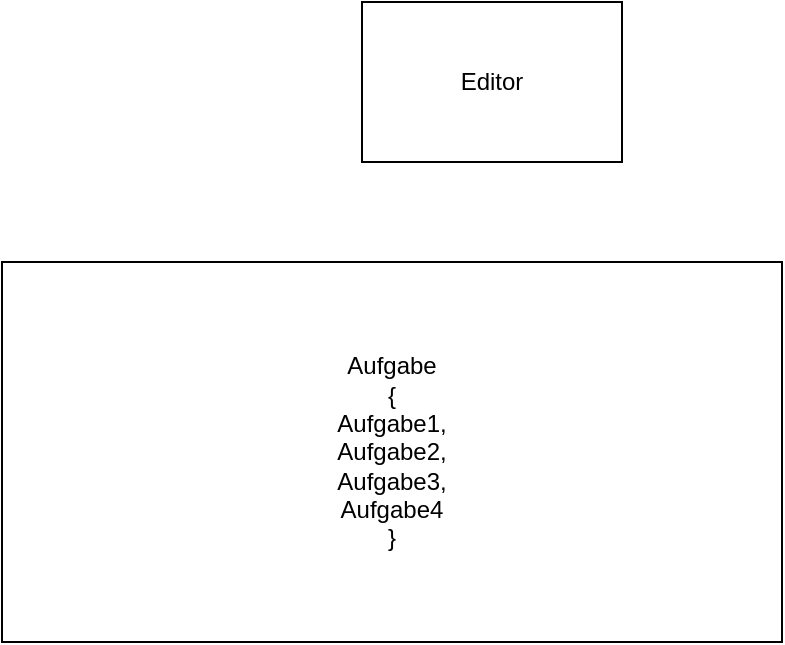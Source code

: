 <mxfile version="24.7.8">
  <diagram name="Seite-1" id="cs-HnYV6ttRgWYvj2bpH">
    <mxGraphModel dx="989" dy="609" grid="1" gridSize="10" guides="1" tooltips="1" connect="1" arrows="1" fold="1" page="1" pageScale="1" pageWidth="827" pageHeight="1169" math="0" shadow="0">
      <root>
        <mxCell id="0" />
        <mxCell id="1" parent="0" />
        <mxCell id="mzYx-1K4IcST2xf1G7qC-1" value="Editor" style="rounded=0;whiteSpace=wrap;html=1;" vertex="1" parent="1">
          <mxGeometry x="320" y="610" width="130" height="80" as="geometry" />
        </mxCell>
        <mxCell id="mzYx-1K4IcST2xf1G7qC-16" value="Aufgabe&lt;div&gt;{&lt;div&gt;Aufgabe1,&lt;/div&gt;&lt;div&gt;Aufgabe2,&lt;/div&gt;&lt;div&gt;Aufgabe3,&lt;/div&gt;&lt;div&gt;Aufgabe4&lt;br&gt;&lt;div&gt;&lt;span style=&quot;background-color: initial;&quot;&gt;}&lt;/span&gt;&lt;/div&gt;&lt;/div&gt;&lt;/div&gt;" style="rounded=0;whiteSpace=wrap;html=1;" vertex="1" parent="1">
          <mxGeometry x="140" y="740" width="390" height="190" as="geometry" />
        </mxCell>
      </root>
    </mxGraphModel>
  </diagram>
</mxfile>
